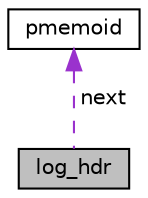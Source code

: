 digraph "log_hdr"
{
  edge [fontname="Helvetica",fontsize="10",labelfontname="Helvetica",labelfontsize="10"];
  node [fontname="Helvetica",fontsize="10",shape=record];
  Node1 [label="log_hdr",height=0.2,width=0.4,color="black", fillcolor="grey75", style="filled", fontcolor="black"];
  Node2 -> Node1 [dir="back",color="darkorchid3",fontsize="10",style="dashed",label=" next" ,fontname="Helvetica"];
  Node2 [label="pmemoid",height=0.2,width=0.4,color="black", fillcolor="white", style="filled",URL="$structpmemoid.html"];
}
